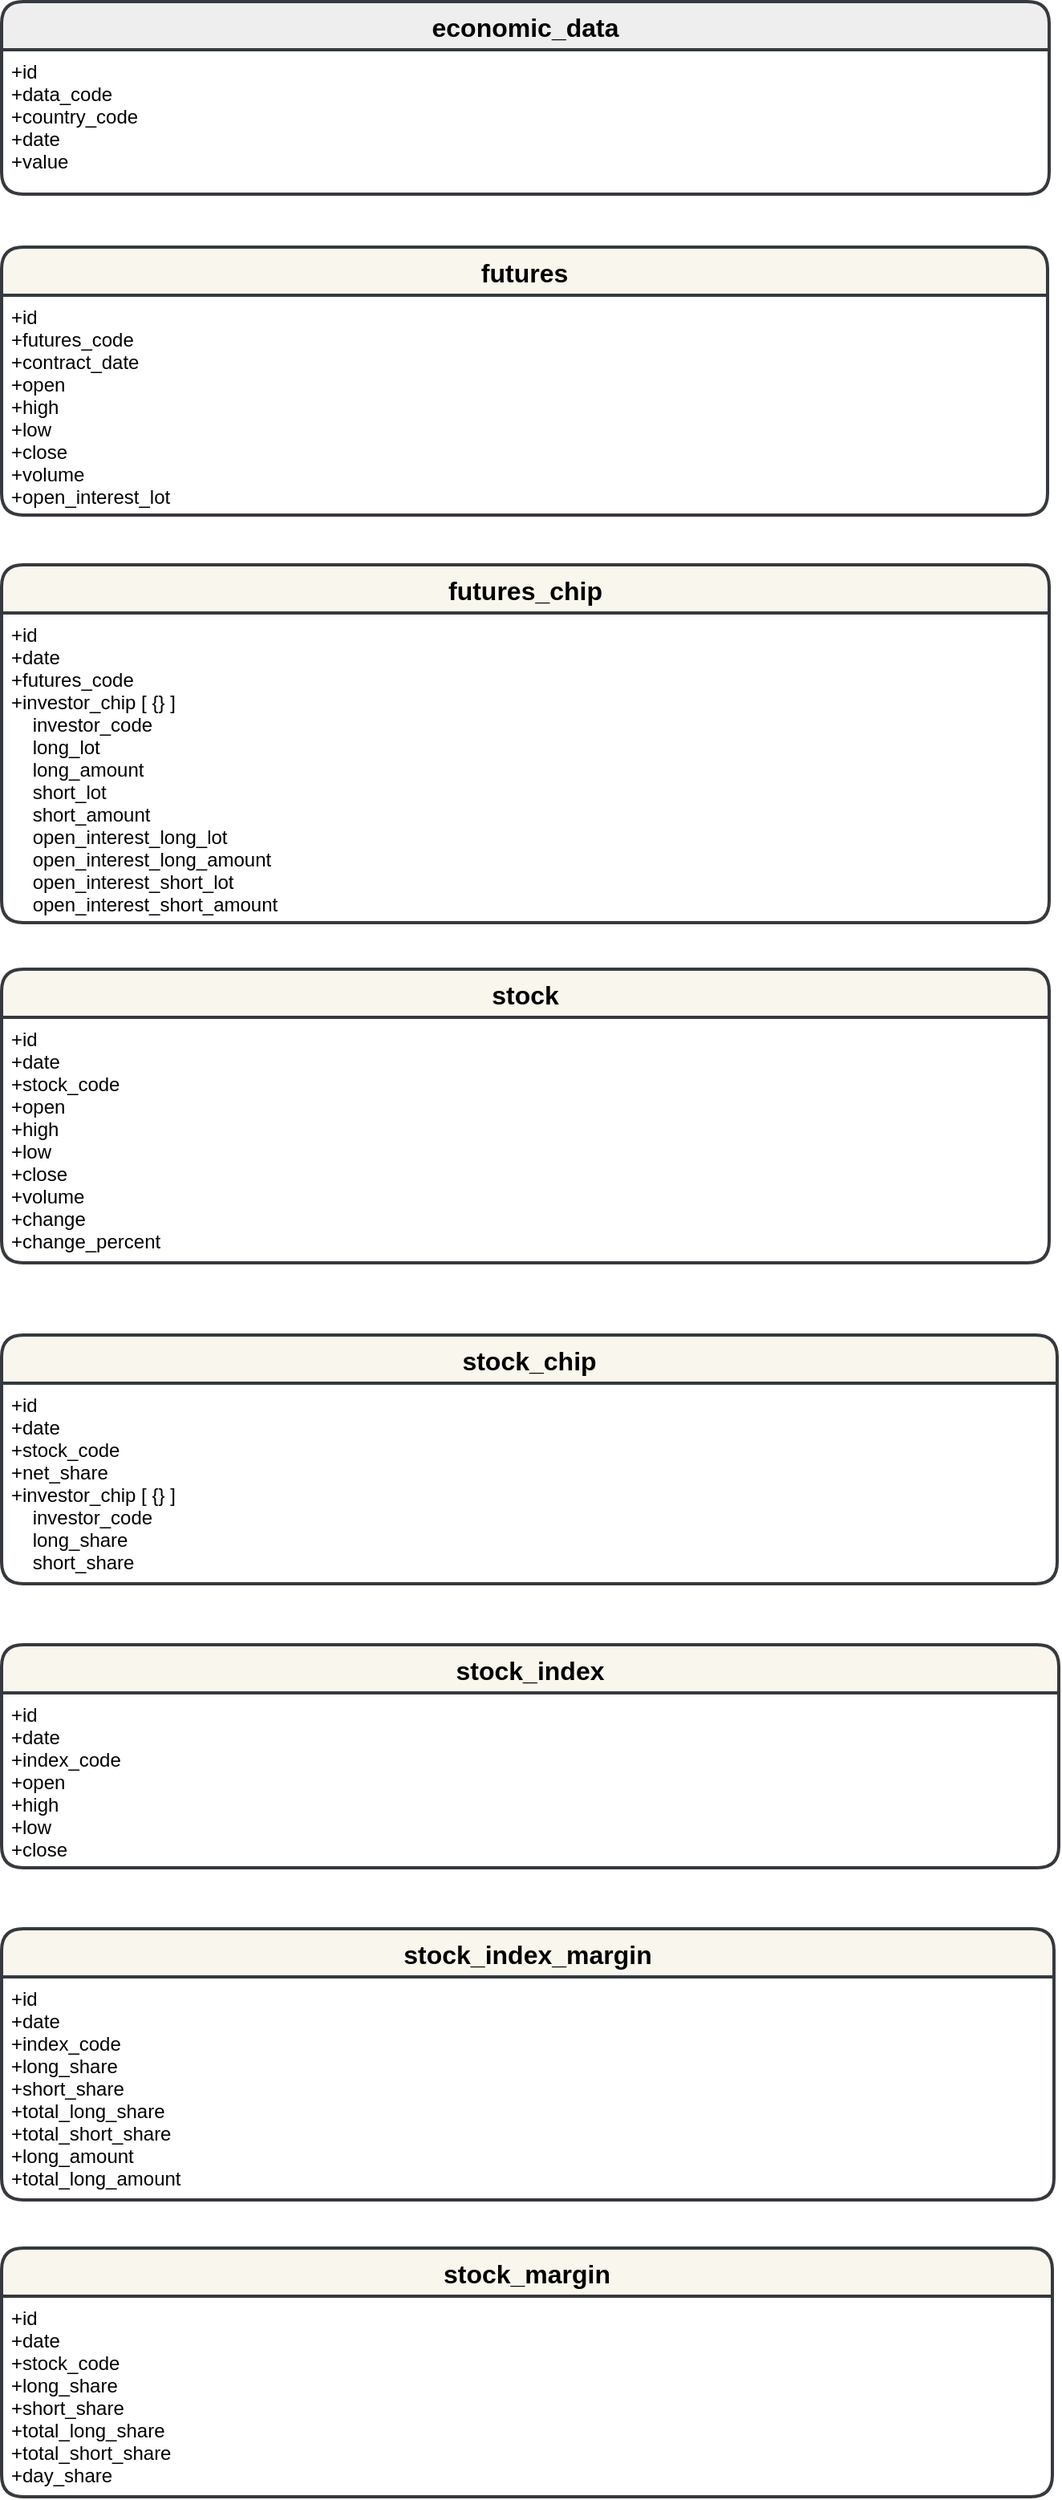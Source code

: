 <mxfile version="13.9.9" type="device"><diagram id="sIzD5tCO4gZvbY8d6lUE" name="第1頁"><mxGraphModel dx="1422" dy="896" grid="0" gridSize="10" guides="1" tooltips="1" connect="1" arrows="1" fold="1" page="1" pageScale="1" pageWidth="3000" pageHeight="2800" math="0" shadow="0"><root><mxCell id="0"/><mxCell id="1" parent="0"/><mxCell id="3MKidqG_N4w0NKhtsr5v-1" value="economic_data" style="swimlane;childLayout=stackLayout;horizontal=1;startSize=30;horizontalStack=0;rounded=1;fontSize=16;fontStyle=1;strokeWidth=2;resizeParent=0;resizeLast=1;shadow=0;dashed=0;align=center;labelBackgroundColor=none;fillColor=#eeeeee;strokeColor=#36393d;fontColor=#000000;" parent="1" vertex="1"><mxGeometry x="300" y="260" width="653" height="120" as="geometry"/></mxCell><mxCell id="3MKidqG_N4w0NKhtsr5v-2" value="+id&#10;+data_code&#10;+country_code&#10;+date&#10;+value" style="align=left;strokeColor=none;fillColor=none;spacingLeft=4;fontSize=12;verticalAlign=top;resizable=0;rotatable=0;part=1;" parent="3MKidqG_N4w0NKhtsr5v-1" vertex="1"><mxGeometry y="30" width="653" height="90" as="geometry"/></mxCell><mxCell id="3MKidqG_N4w0NKhtsr5v-3" value="futures" style="swimlane;childLayout=stackLayout;horizontal=1;startSize=30;horizontalStack=0;rounded=1;fontSize=16;fontStyle=1;strokeWidth=2;resizeParent=0;resizeLast=1;shadow=0;dashed=0;align=center;fillColor=#f9f7ed;strokeColor=#36393d;fontColor=#000000;" parent="1" vertex="1"><mxGeometry x="300" y="413" width="652" height="167" as="geometry"/></mxCell><mxCell id="3MKidqG_N4w0NKhtsr5v-4" value="+id&#10;+futures_code&#10;+contract_date&#10;+open&#10;+high&#10;+low&#10;+close&#10;+volume&#10;+open_interest_lot" style="align=left;strokeColor=none;fillColor=none;spacingLeft=4;fontSize=12;verticalAlign=top;resizable=0;rotatable=0;part=1;" parent="3MKidqG_N4w0NKhtsr5v-3" vertex="1"><mxGeometry y="30" width="652" height="137" as="geometry"/></mxCell><mxCell id="3MKidqG_N4w0NKhtsr5v-5" value="futures_chip" style="swimlane;childLayout=stackLayout;horizontal=1;startSize=30;horizontalStack=0;rounded=1;fontSize=16;fontStyle=1;strokeWidth=2;resizeParent=0;resizeLast=1;shadow=0;dashed=0;align=center;fillColor=#f9f7ed;strokeColor=#36393d;fontColor=#000000;" parent="1" vertex="1"><mxGeometry x="300" y="611" width="653" height="223" as="geometry"/></mxCell><mxCell id="3MKidqG_N4w0NKhtsr5v-6" value="+id&#10;+date&#10;+futures_code&#10;+investor_chip [ {} ]&#10;    investor_code&#10;    long_lot&#10;    long_amount&#10;    short_lot&#10;    short_amount&#10;    open_interest_long_lot&#10;    open_interest_long_amount&#10;    open_interest_short_lot&#10;    open_interest_short_amount" style="align=left;strokeColor=none;fillColor=none;spacingLeft=4;fontSize=12;verticalAlign=top;resizable=0;rotatable=0;part=1;" parent="3MKidqG_N4w0NKhtsr5v-5" vertex="1"><mxGeometry y="30" width="653" height="193" as="geometry"/></mxCell><mxCell id="3MKidqG_N4w0NKhtsr5v-7" value="stock" style="swimlane;childLayout=stackLayout;horizontal=1;startSize=30;horizontalStack=0;rounded=1;fontSize=16;fontStyle=1;strokeWidth=2;resizeParent=0;resizeLast=1;shadow=0;dashed=0;align=center;fillColor=#f9f7ed;strokeColor=#36393d;fontColor=#000000;" parent="1" vertex="1"><mxGeometry x="300" y="863" width="653" height="183" as="geometry"/></mxCell><mxCell id="3MKidqG_N4w0NKhtsr5v-8" value="+id&#10;+date&#10;+stock_code&#10;+open&#10;+high&#10;+low&#10;+close&#10;+volume&#10;+change&#10;+change_percent" style="align=left;strokeColor=none;fillColor=none;spacingLeft=4;fontSize=12;verticalAlign=top;resizable=0;rotatable=0;part=1;" parent="3MKidqG_N4w0NKhtsr5v-7" vertex="1"><mxGeometry y="30" width="653" height="153" as="geometry"/></mxCell><mxCell id="3MKidqG_N4w0NKhtsr5v-9" value="stock_chip" style="swimlane;childLayout=stackLayout;horizontal=1;startSize=30;horizontalStack=0;rounded=1;fontSize=16;fontStyle=1;strokeWidth=2;resizeParent=0;resizeLast=1;shadow=0;dashed=0;align=center;fillColor=#f9f7ed;strokeColor=#36393d;fontColor=#000000;" parent="1" vertex="1"><mxGeometry x="300" y="1091" width="658" height="155" as="geometry"/></mxCell><mxCell id="3MKidqG_N4w0NKhtsr5v-10" value="+id&#10;+date&#10;+stock_code&#10;+net_share&#10;+investor_chip [ {} ]&#10;    investor_code&#10;    long_share&#10;    short_share" style="align=left;strokeColor=none;fillColor=none;spacingLeft=4;fontSize=12;verticalAlign=top;resizable=0;rotatable=0;part=1;" parent="3MKidqG_N4w0NKhtsr5v-9" vertex="1"><mxGeometry y="30" width="658" height="125" as="geometry"/></mxCell><mxCell id="3MKidqG_N4w0NKhtsr5v-13" value="stock_index" style="swimlane;childLayout=stackLayout;horizontal=1;startSize=30;horizontalStack=0;rounded=1;fontSize=16;fontStyle=1;strokeWidth=2;resizeParent=0;resizeLast=1;shadow=0;dashed=0;align=center;fillColor=#f9f7ed;strokeColor=#36393d;fontColor=#000000;" parent="1" vertex="1"><mxGeometry x="300" y="1284" width="659" height="139" as="geometry"/></mxCell><mxCell id="3MKidqG_N4w0NKhtsr5v-14" value="+id&#10;+date&#10;+index_code&#10;+open&#10;+high&#10;+low&#10;+close" style="align=left;strokeColor=none;fillColor=none;spacingLeft=4;fontSize=12;verticalAlign=top;resizable=0;rotatable=0;part=1;" parent="3MKidqG_N4w0NKhtsr5v-13" vertex="1"><mxGeometry y="30" width="659" height="109" as="geometry"/></mxCell><mxCell id="3MKidqG_N4w0NKhtsr5v-15" value="stock_index_margin" style="swimlane;childLayout=stackLayout;horizontal=1;startSize=30;horizontalStack=0;rounded=1;fontSize=16;fontStyle=1;strokeWidth=2;resizeParent=0;resizeLast=1;shadow=0;dashed=0;align=center;fillColor=#f9f7ed;strokeColor=#36393d;fontColor=#000000;" parent="1" vertex="1"><mxGeometry x="300" y="1461" width="656" height="169" as="geometry"/></mxCell><mxCell id="3MKidqG_N4w0NKhtsr5v-16" value="+id&#10;+date&#10;+index_code&#10;+long_share&#10;+short_share&#10;+total_long_share&#10;+total_short_share&#10;+long_amount&#10;+total_long_amount" style="align=left;strokeColor=none;fillColor=none;spacingLeft=4;fontSize=12;verticalAlign=top;resizable=0;rotatable=0;part=1;" parent="3MKidqG_N4w0NKhtsr5v-15" vertex="1"><mxGeometry y="30" width="656" height="139" as="geometry"/></mxCell><mxCell id="3MKidqG_N4w0NKhtsr5v-17" value="stock_margin" style="swimlane;childLayout=stackLayout;horizontal=1;startSize=30;horizontalStack=0;rounded=1;fontSize=16;fontStyle=1;strokeWidth=2;resizeParent=0;resizeLast=1;shadow=0;dashed=0;align=center;fillColor=#f9f7ed;strokeColor=#36393d;fontColor=#000000;" parent="1" vertex="1"><mxGeometry x="300" y="1660" width="655" height="155" as="geometry"/></mxCell><mxCell id="3MKidqG_N4w0NKhtsr5v-18" value="+id&#10;+date&#10;+stock_code&#10;+long_share&#10;+short_share&#10;+total_long_share&#10;+total_short_share&#10;+day_share" style="align=left;strokeColor=none;fillColor=none;spacingLeft=4;fontSize=12;verticalAlign=top;resizable=0;rotatable=0;part=1;" parent="3MKidqG_N4w0NKhtsr5v-17" vertex="1"><mxGeometry y="30" width="655" height="125" as="geometry"/></mxCell></root></mxGraphModel></diagram></mxfile>